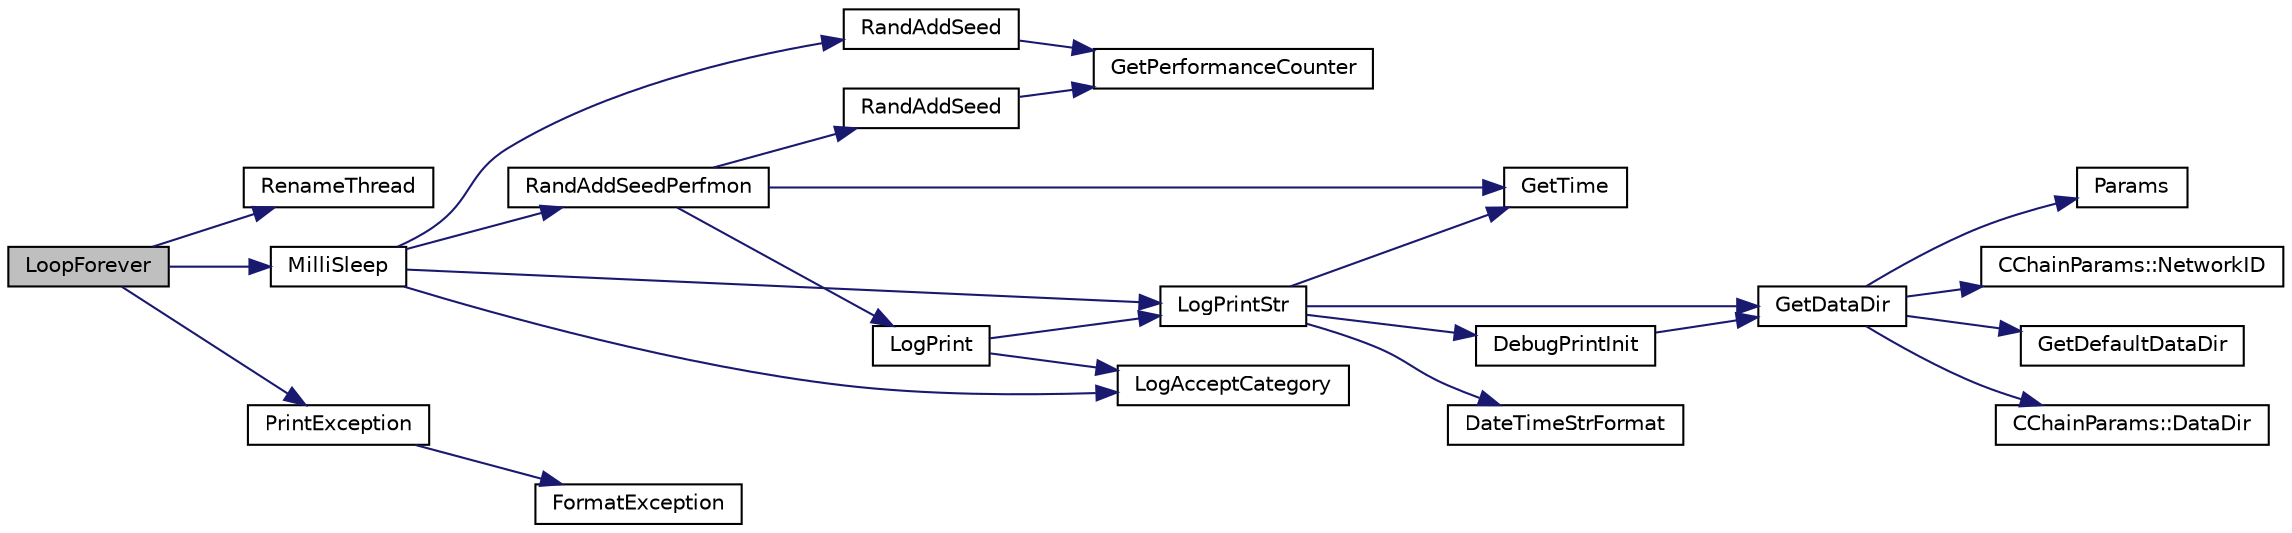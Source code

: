 digraph "LoopForever"
{
  edge [fontname="Helvetica",fontsize="10",labelfontname="Helvetica",labelfontsize="10"];
  node [fontname="Helvetica",fontsize="10",shape=record];
  rankdir="LR";
  Node6008 [label="LoopForever",height=0.2,width=0.4,color="black", fillcolor="grey75", style="filled", fontcolor="black"];
  Node6008 -> Node6009 [color="midnightblue",fontsize="10",style="solid",fontname="Helvetica"];
  Node6009 [label="RenameThread",height=0.2,width=0.4,color="black", fillcolor="white", style="filled",URL="$d8/d3c/util_8h.html#a85fc1244e0bd3c91ee7a1c05ed10ebbb"];
  Node6008 -> Node6010 [color="midnightblue",fontsize="10",style="solid",fontname="Helvetica"];
  Node6010 [label="MilliSleep",height=0.2,width=0.4,color="black", fillcolor="white", style="filled",URL="$d8/d3c/util_8h.html#ac635182d3e845eda4af4fa5ab31609da"];
  Node6010 -> Node6011 [color="midnightblue",fontsize="10",style="solid",fontname="Helvetica"];
  Node6011 [label="RandAddSeed",height=0.2,width=0.4,color="black", fillcolor="white", style="filled",URL="$d8/d3c/util_8h.html#ab699fbdf803610a4e2060fd87787f7e0"];
  Node6011 -> Node6012 [color="midnightblue",fontsize="10",style="solid",fontname="Helvetica"];
  Node6012 [label="GetPerformanceCounter",height=0.2,width=0.4,color="black", fillcolor="white", style="filled",URL="$d8/d3c/util_8h.html#acd4d9988b9bb3f31fddf72a34b2bc37f"];
  Node6010 -> Node6013 [color="midnightblue",fontsize="10",style="solid",fontname="Helvetica"];
  Node6013 [label="RandAddSeedPerfmon",height=0.2,width=0.4,color="black", fillcolor="white", style="filled",URL="$d8/d3c/util_8h.html#a786af12a87491f8dc24351d93b9833b6"];
  Node6013 -> Node6014 [color="midnightblue",fontsize="10",style="solid",fontname="Helvetica"];
  Node6014 [label="RandAddSeed",height=0.2,width=0.4,color="black", fillcolor="white", style="filled",URL="$df/d2d/util_8cpp.html#ab699fbdf803610a4e2060fd87787f7e0"];
  Node6014 -> Node6012 [color="midnightblue",fontsize="10",style="solid",fontname="Helvetica"];
  Node6013 -> Node6015 [color="midnightblue",fontsize="10",style="solid",fontname="Helvetica"];
  Node6015 [label="GetTime",height=0.2,width=0.4,color="black", fillcolor="white", style="filled",URL="$df/d2d/util_8cpp.html#a46fac5fba8ba905b5f9acb364f5d8c6f"];
  Node6013 -> Node6016 [color="midnightblue",fontsize="10",style="solid",fontname="Helvetica"];
  Node6016 [label="LogPrint",height=0.2,width=0.4,color="black", fillcolor="white", style="filled",URL="$d8/d3c/util_8h.html#aab1f837a2366f424bdc996fdf6352171"];
  Node6016 -> Node6017 [color="midnightblue",fontsize="10",style="solid",fontname="Helvetica"];
  Node6017 [label="LogAcceptCategory",height=0.2,width=0.4,color="black", fillcolor="white", style="filled",URL="$d8/d3c/util_8h.html#a343d2a13efe00125f78d25dafb0a8d98"];
  Node6016 -> Node6018 [color="midnightblue",fontsize="10",style="solid",fontname="Helvetica"];
  Node6018 [label="LogPrintStr",height=0.2,width=0.4,color="black", fillcolor="white", style="filled",URL="$d8/d3c/util_8h.html#afd4c3002b2797c0560adddb6af3ca1da"];
  Node6018 -> Node6019 [color="midnightblue",fontsize="10",style="solid",fontname="Helvetica"];
  Node6019 [label="DebugPrintInit",height=0.2,width=0.4,color="black", fillcolor="white", style="filled",URL="$df/d2d/util_8cpp.html#a751ff5f21d880737811136b5e0bcea12"];
  Node6019 -> Node6020 [color="midnightblue",fontsize="10",style="solid",fontname="Helvetica"];
  Node6020 [label="GetDataDir",height=0.2,width=0.4,color="black", fillcolor="white", style="filled",URL="$df/d2d/util_8cpp.html#ab83866a054745d4b30a3948a1b44beba"];
  Node6020 -> Node6021 [color="midnightblue",fontsize="10",style="solid",fontname="Helvetica"];
  Node6021 [label="Params",height=0.2,width=0.4,color="black", fillcolor="white", style="filled",URL="$df/dbf/chainparams_8cpp.html#ace5c5b706d71a324a417dd2db394fd4a",tooltip="Return the currently selected parameters. "];
  Node6020 -> Node6022 [color="midnightblue",fontsize="10",style="solid",fontname="Helvetica"];
  Node6022 [label="CChainParams::NetworkID",height=0.2,width=0.4,color="black", fillcolor="white", style="filled",URL="$d1/d4f/class_c_chain_params.html#a90dc493ec0c0325c98c3ac06eb99862b"];
  Node6020 -> Node6023 [color="midnightblue",fontsize="10",style="solid",fontname="Helvetica"];
  Node6023 [label="GetDefaultDataDir",height=0.2,width=0.4,color="black", fillcolor="white", style="filled",URL="$df/d2d/util_8cpp.html#ab272995de020a3bcbf743be630e485c6"];
  Node6020 -> Node6024 [color="midnightblue",fontsize="10",style="solid",fontname="Helvetica"];
  Node6024 [label="CChainParams::DataDir",height=0.2,width=0.4,color="black", fillcolor="white", style="filled",URL="$d1/d4f/class_c_chain_params.html#a959488b5d8e6fe62857940b831d73a78"];
  Node6018 -> Node6020 [color="midnightblue",fontsize="10",style="solid",fontname="Helvetica"];
  Node6018 -> Node6025 [color="midnightblue",fontsize="10",style="solid",fontname="Helvetica"];
  Node6025 [label="DateTimeStrFormat",height=0.2,width=0.4,color="black", fillcolor="white", style="filled",URL="$df/d2d/util_8cpp.html#a749bc6776c8ec72d7c5e4dea56aee415"];
  Node6018 -> Node6015 [color="midnightblue",fontsize="10",style="solid",fontname="Helvetica"];
  Node6010 -> Node6017 [color="midnightblue",fontsize="10",style="solid",fontname="Helvetica"];
  Node6010 -> Node6018 [color="midnightblue",fontsize="10",style="solid",fontname="Helvetica"];
  Node6008 -> Node6026 [color="midnightblue",fontsize="10",style="solid",fontname="Helvetica"];
  Node6026 [label="PrintException",height=0.2,width=0.4,color="black", fillcolor="white", style="filled",URL="$d8/d3c/util_8h.html#a379b2307f40ae5dba4dd56a0156fa36e"];
  Node6026 -> Node6027 [color="midnightblue",fontsize="10",style="solid",fontname="Helvetica"];
  Node6027 [label="FormatException",height=0.2,width=0.4,color="black", fillcolor="white", style="filled",URL="$df/d2d/util_8cpp.html#a4758c4b8791b61f02cb4cdf67e3e95b6"];
}
